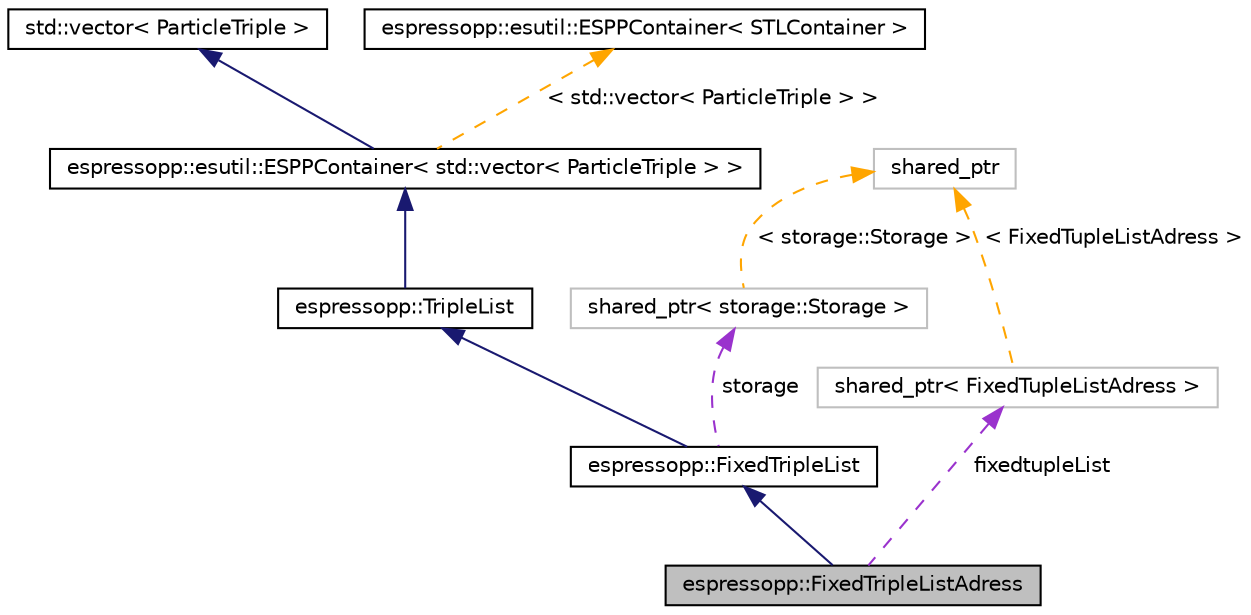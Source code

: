 digraph G
{
  edge [fontname="Helvetica",fontsize="10",labelfontname="Helvetica",labelfontsize="10"];
  node [fontname="Helvetica",fontsize="10",shape=record];
  Node1 [label="espressopp::FixedTripleListAdress",height=0.2,width=0.4,color="black", fillcolor="grey75", style="filled" fontcolor="black"];
  Node2 -> Node1 [dir="back",color="midnightblue",fontsize="10",style="solid",fontname="Helvetica"];
  Node2 [label="espressopp::FixedTripleList",height=0.2,width=0.4,color="black", fillcolor="white", style="filled",URL="$classespressopp_1_1FixedTripleList.html"];
  Node3 -> Node2 [dir="back",color="midnightblue",fontsize="10",style="solid",fontname="Helvetica"];
  Node3 [label="espressopp::TripleList",height=0.2,width=0.4,color="black", fillcolor="white", style="filled",URL="$structespressopp_1_1TripleList.html"];
  Node4 -> Node3 [dir="back",color="midnightblue",fontsize="10",style="solid",fontname="Helvetica"];
  Node4 [label="espressopp::esutil::ESPPContainer\< std::vector\< ParticleTriple \> \>",height=0.2,width=0.4,color="black", fillcolor="white", style="filled",URL="$classespressopp_1_1esutil_1_1ESPPContainer.html"];
  Node5 -> Node4 [dir="back",color="midnightblue",fontsize="10",style="solid",fontname="Helvetica"];
  Node5 [label="std::vector\< ParticleTriple \>",height=0.2,width=0.4,color="black", fillcolor="white", style="filled",URL="$classstd_1_1vector.html"];
  Node6 -> Node4 [dir="back",color="orange",fontsize="10",style="dashed",label=" \< std::vector\< ParticleTriple \> \>" ,fontname="Helvetica"];
  Node6 [label="espressopp::esutil::ESPPContainer\< STLContainer \>",height=0.2,width=0.4,color="black", fillcolor="white", style="filled",URL="$classespressopp_1_1esutil_1_1ESPPContainer.html"];
  Node7 -> Node2 [dir="back",color="darkorchid3",fontsize="10",style="dashed",label=" storage" ,fontname="Helvetica"];
  Node7 [label="shared_ptr\< storage::Storage \>",height=0.2,width=0.4,color="grey75", fillcolor="white", style="filled"];
  Node8 -> Node7 [dir="back",color="orange",fontsize="10",style="dashed",label=" \< storage::Storage \>" ,fontname="Helvetica"];
  Node8 [label="shared_ptr",height=0.2,width=0.4,color="grey75", fillcolor="white", style="filled"];
  Node9 -> Node1 [dir="back",color="darkorchid3",fontsize="10",style="dashed",label=" fixedtupleList" ,fontname="Helvetica"];
  Node9 [label="shared_ptr\< FixedTupleListAdress \>",height=0.2,width=0.4,color="grey75", fillcolor="white", style="filled"];
  Node8 -> Node9 [dir="back",color="orange",fontsize="10",style="dashed",label=" \< FixedTupleListAdress \>" ,fontname="Helvetica"];
}
